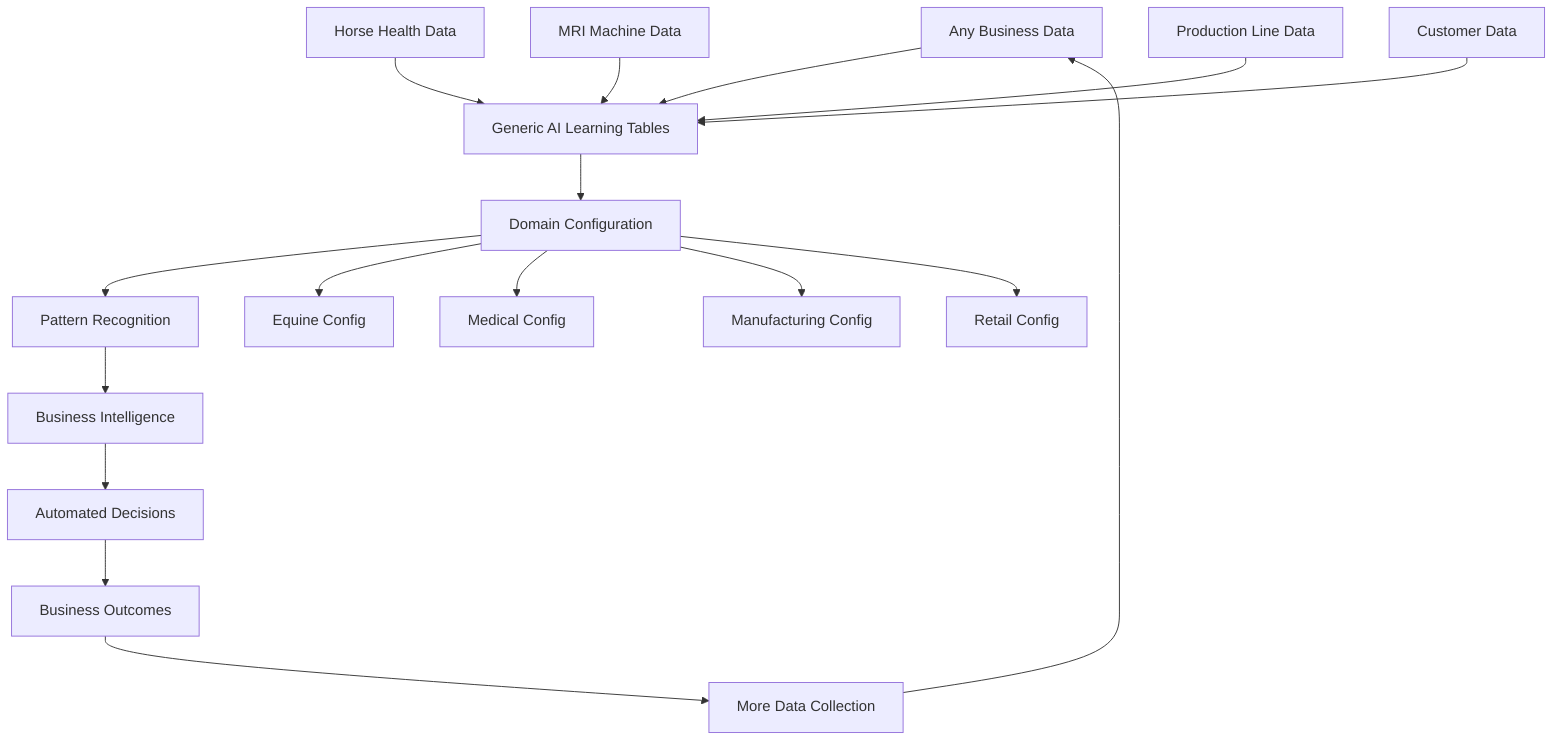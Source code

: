 graph TD
    A["Any Business Data"] --> B["Generic AI Learning Tables"]
    B --> C["Domain Configuration"]
    C --> D["Pattern Recognition"]
    D --> E["Business Intelligence"]
    E --> F["Automated Decisions"]
    F --> G["Business Outcomes"]
    G --> H["More Data Collection"]
    H --> A
    
    I["Horse Health Data"] --> B
    J["MRI Machine Data"] --> B
    K["Production Line Data"] --> B
    L["Customer Data"] --> B
    
    C --> M["Equine Config"]
    C --> N["Medical Config"]
    C --> O["Manufacturing Config"]
    C --> P["Retail Config"]